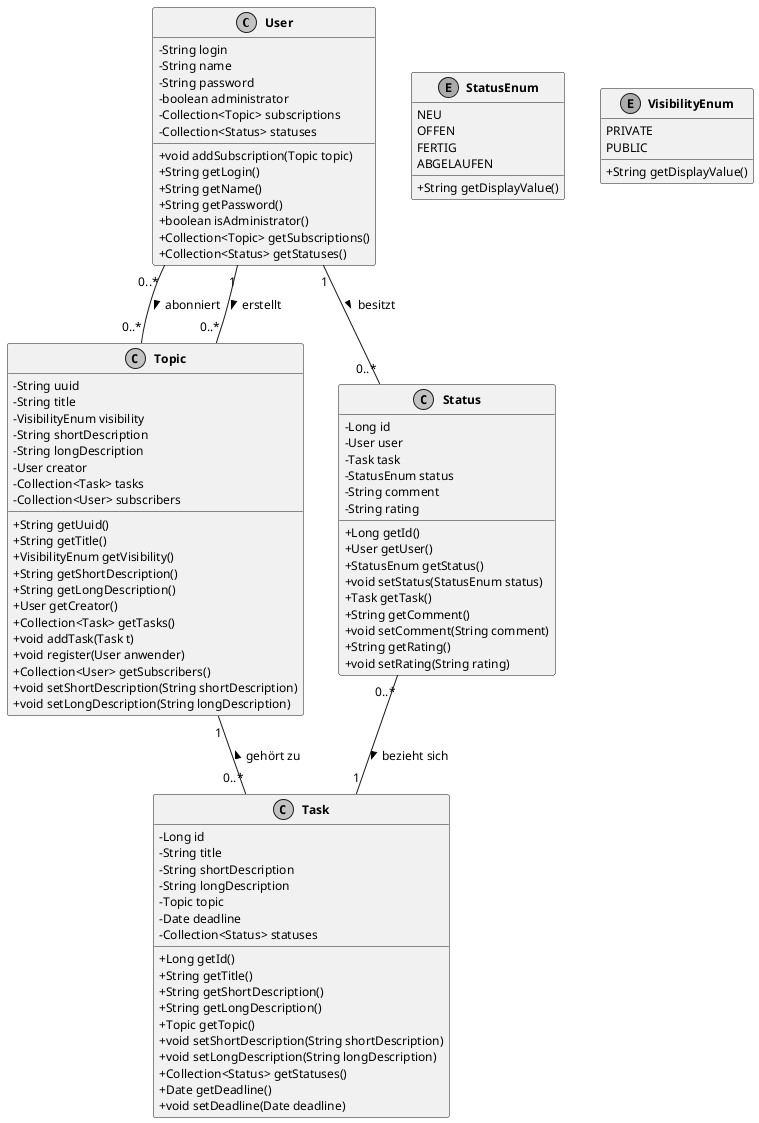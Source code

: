 @startuml

' Layout
skinparam classAttributeIconSize 0
skinparam monochrome true
skinparam shadowing false
skinparam DefaultFontName arial
skinparam DefaultFontSize 12
skinparam ClassFontStyle bold
hide empty fields

' Assoziationen
User "0..*" -- "0..*" Topic : > abonniert
User "1" -- "0..*" Topic : > erstellt
User "1" -- "0..*" Status : > besitzt
Topic "1" -- "0..*" Task : < gehört zu
Status "0..*" -- "1" Task : > bezieht sich

' Klassen
class Status [[java:edu.hm.cs.katz.swt2.agenda.persistence.Status]] {
	-Long id
	-User user
	-Task task
	-StatusEnum status
	-String comment
	-String rating
	+Long getId()
	+User getUser()
	+StatusEnum getStatus()
	+void setStatus(StatusEnum status)
	+Task getTask()
	+String getComment()
	+void setComment(String comment)
	+String getRating()
	+void setRating(String rating)
}

class Task [[java:edu.hm.cs.katz.swt2.agenda.persistence.Task]] {
	-Long id
	-String title
	-String shortDescription
	-String longDescription
	-Topic topic
	-Date deadline
	-Collection<Status> statuses
	+Long getId()
	+String getTitle()
	+String getShortDescription()
	+String getLongDescription()
	+Topic getTopic()
	+void setShortDescription(String shortDescription)
	+void setLongDescription(String longDescription)
	+Collection<Status> getStatuses()
	+Date getDeadline()
	+void setDeadline(Date deadline)
}

class User [[java:edu.hm.cs.katz.swt2.agenda.persistence.User]] {
	-String login
	-String name
	-String password
	-boolean administrator
	-Collection<Topic> subscriptions
	-Collection<Status> statuses
	+void addSubscription(Topic topic)
	+String getLogin()
	+String getName()
	+String getPassword()
	+boolean isAdministrator()
	+Collection<Topic> getSubscriptions()
	+Collection<Status> getStatuses()
}

class Topic [[java:edu.hm.cs.katz.swt2.agenda.persistence.Topic]] {
	-String uuid
	-String title
	-VisibilityEnum visibility
	-String shortDescription
	-String longDescription
	-User creator
	-Collection<Task> tasks
	-Collection<User> subscribers
	+String getUuid()
	+String getTitle()
	+VisibilityEnum getVisibility()
	+String getShortDescription()
	+String getLongDescription()
	+User getCreator()
	+Collection<Task> getTasks()
	+void addTask(Task t)
	+void register(User anwender)
	+Collection<User> getSubscribers()
	+void setShortDescription(String shortDescription)
	+void setLongDescription(String longDescription)
}

enum StatusEnum [[java:edu.hm.cs.katz.swt2.agenda.common.StatusEnum]] {
 	NEU
 	OFFEN
 	FERTIG
 	ABGELAUFEN
 	+String getDisplayValue()
 }

enum VisibilityEnum [[java:edu.hm.cs.katz.swt2.agenda.common.VisibilityEnum]] {
    PRIVATE
    PUBLIC
    +String getDisplayValue()
 }

@enduml
